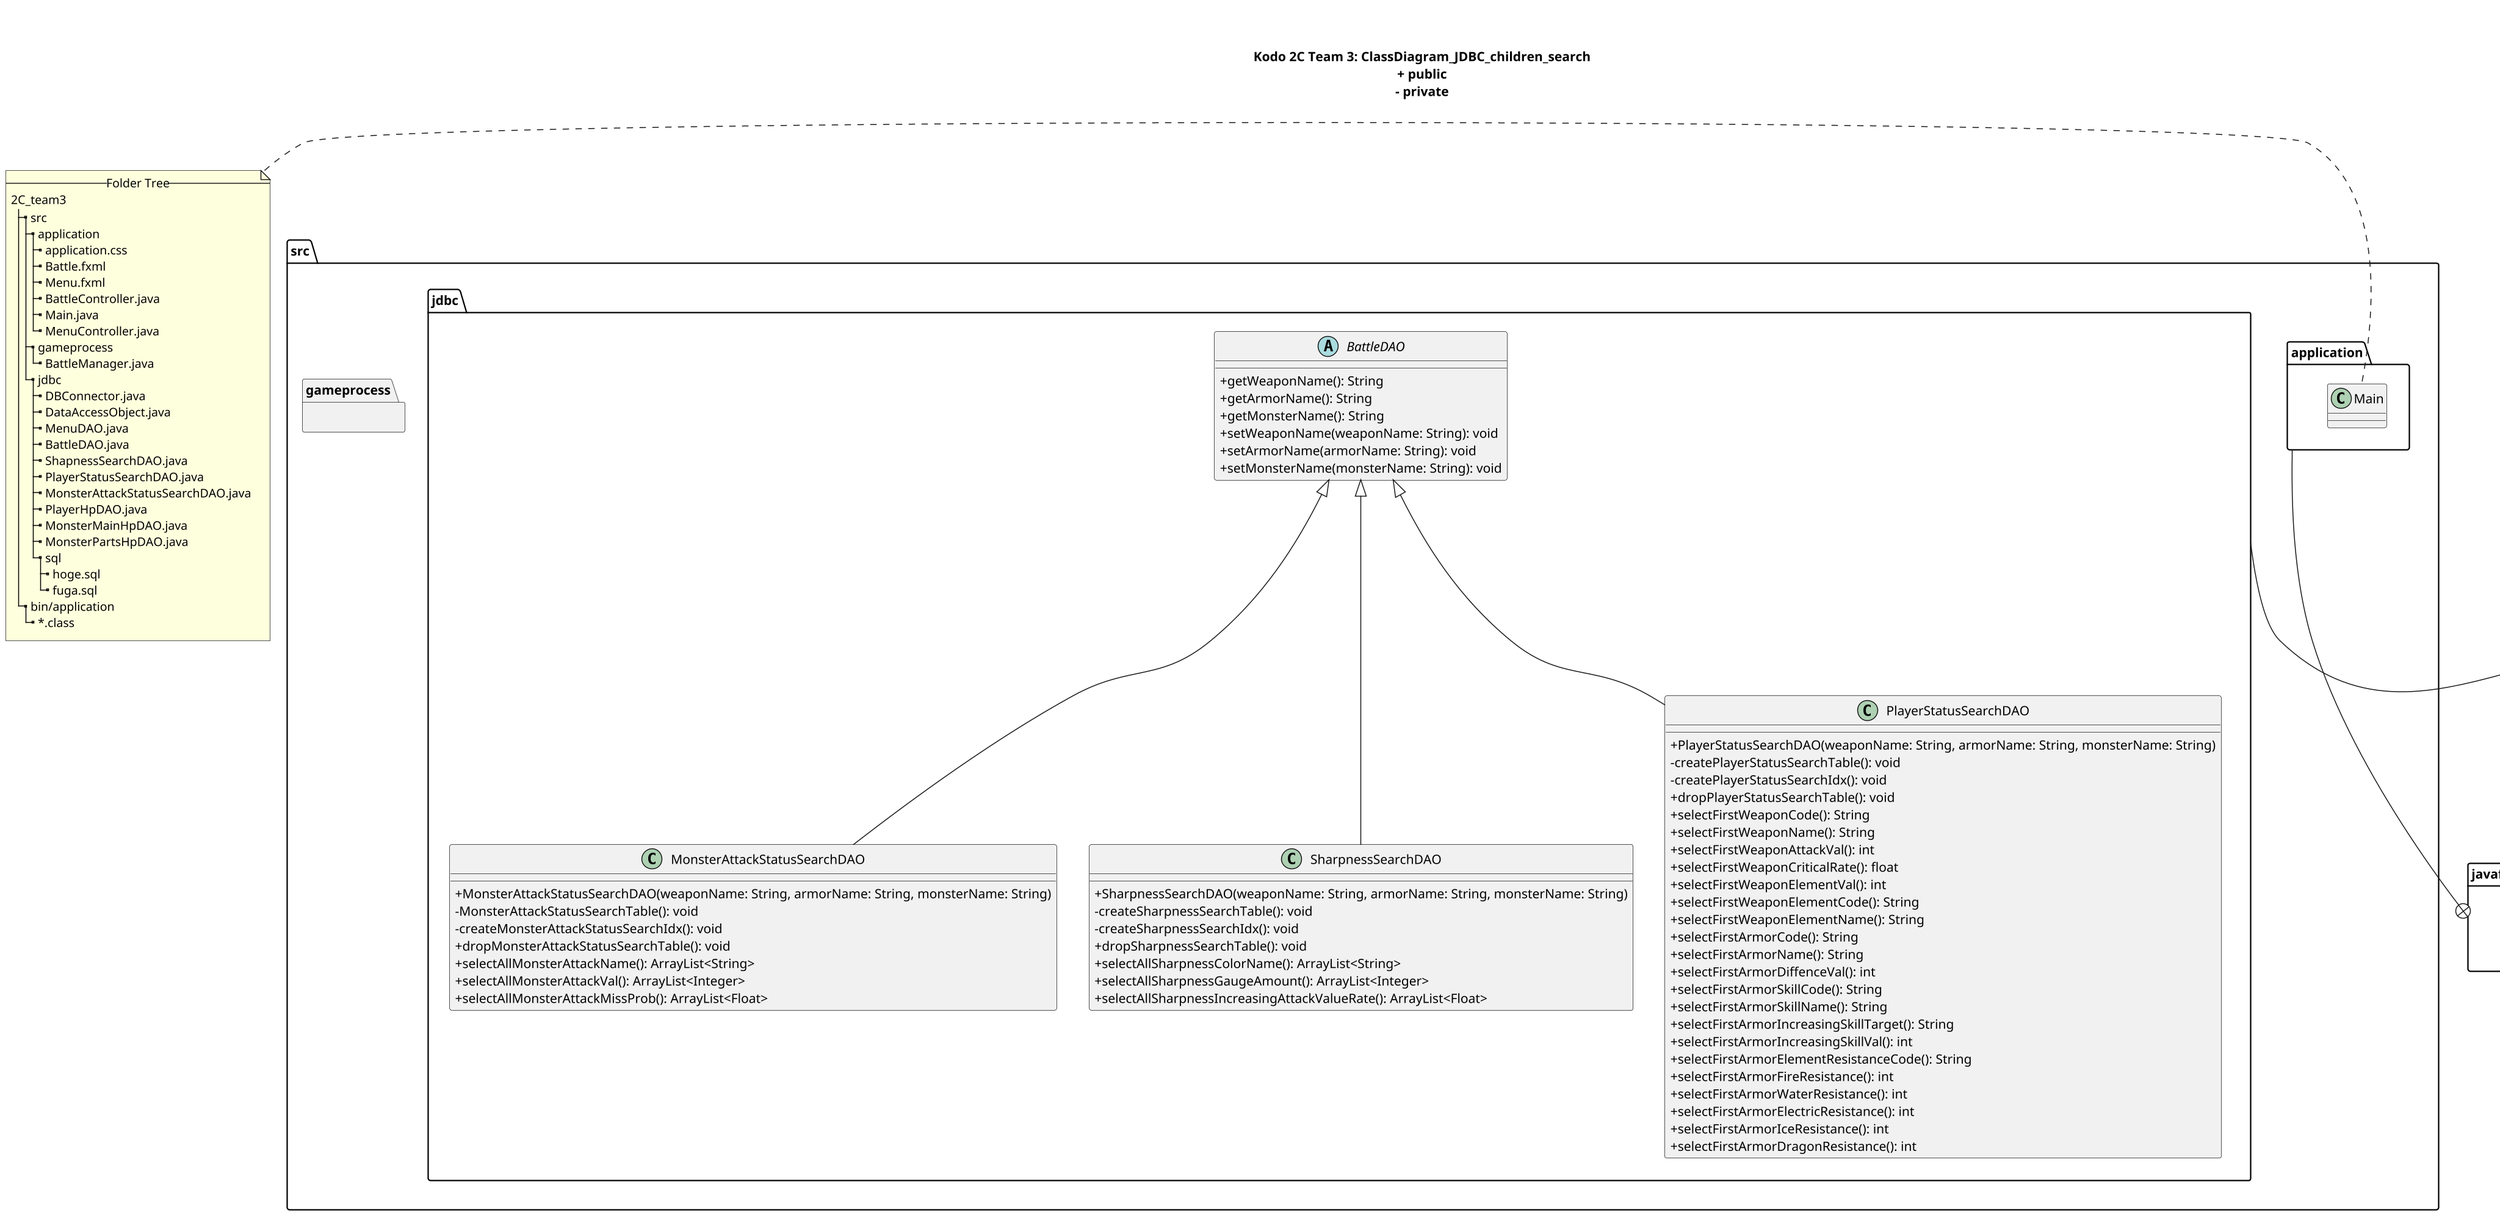 ' @file      ClassDiagram_JDBC_children_search.pu
' @brief     クラス図出力用のファイル
' @note      高度情報演習2C 後半 木村教授担当分 Team3
' @auther    AL18036 Kataoka Nagi
' @date      2020-12-30 19:01:06
' $Version   1.2
' $Revision  1.2
' @par       編集：create*Idx()の仮組の作成
' @note      java -jar plantuml.jar -graphvizdot C:\Graphviz\bin\dot.exe ClassDiagram_JDBC_children_search.pu -charset UTF-8
' @see       https://qiita.com/opengl-8080/items/98c510b8ca060bdd2ea3

''''''''''''''''''''''''''''''''''''''''''''''''''''''''''''''''''''''''''''''''

@startuml ./ClassDiagram_JDBC_children_search.png
scale 1.5
skinparam DefaultFontName メイリオ
' 可視性の変更
skinparam classAttributeIconSize 0

''''''''''''''''''''''''''''''''''''''''''''''''''

header 
Team 3 : AL18036 Kataoka Nagi
2020-12-30 18:39:02
修正：DAOの部分を削除（他の図と重複するため）
end header

''''''''''''''''''''''''''''''''''''''''''''''''''

title
**Kodo 2C Team 3: ClassDiagram_JDBC_children_search**
+ public
~- private
end title
' __static__

''''''''''''''''''''''''''''''''''''''''''''''''''''''''''''''''''''''''''''''''

package src {
  package src.application {
    class Main
  }
  package src.gameprocess {
  }
  package src.jdbc {
  }
}

''''''''''''''''''''''''''''''''''''''''''''''''''''''''''''''''''''''''''''''''

note left
  --Folder Tree--
  2C_team3
  |_ src
    |_ application
      |_ application.css
      |_ Battle.fxml
      |_ Menu.fxml
      |_ BattleController.java
      |_ Main.java
      |_ MenuController.java
    |_ gameprocess
      |_ BattleManager.java
    |_ jdbc
      |_ DBConnector.java
      |_ DataAccessObject.java
      |_ MenuDAO.java
      |_ BattleDAO.java
      |_ ShapnessSearchDAO.java
      |_ PlayerStatusSearchDAO.java
      |_ MonsterAttackStatusSearchDAO.java
      |_ PlayerHpDAO.java
      |_ MonsterMainHpDAO.java
      |_ MonsterPartsHpDAO.java
      |_ sql
        |_ hoge.sql
        |_ fuga.sql
  |_ bin/application
    |_ ~*.class
end note

''''''''''''''''''''''''''''''''''''''''''''''''''''''''''''''''''''''''''''''''

package java.sql {
}

package javafx {
  class Application
  Interface Initializable
}

src.jdbc --+ java.sql
src.application --+ javafx

''''''''''''''''''''''''''''''''''''''''''''''''''

' @note クラスの命名規則
' @see  https://qiita.com/KeithYokoma/items/ee21fec6a3ebb5d1e9a8

package src.application {
}

' 記事のクラス
  ' class ApplicationController extends Initializable {
  '   - dropDown: ChoiceBox<String>
  '   - textBox: TextField
  '   - button: Button

  '   + initialize(location: URL, resources: ResourceBundle): void
  '   + onClick(event: ActionEvent): void
  '   + getToolType(): ChoiceBox<String>
  '   + setToolType(toolType: ChoiceBox<String>): void
  '   + getInputFile(): TextField
  '   + setInputFile(textBox: TextField): void
  '   + getReference(): Button
  '   + setReference(button: Button): void
  ' }


''''''''''''''''''''''''''''''''''''''''''''''''''

package src.gameprocess {
}

''''''''''''''''''''''''''''''''''''''''''''''''''

package src.jdbc {
  ' @note DAO pattern
  ' @see https://kanda-it-school-kensyu.com/java-jdbc-contents/jj_ch04/jj_0401/
  abstract class BattleDAO {
  + getWeaponName(): String
  + getArmorName(): String
  + getMonsterName(): String
  + setWeaponName(weaponName: String): void
  + setArmorName(armorName: String): void
  + setMonsterName(monsterName: String): void
  }

  class SharpnessSearchDAO extends BattleDAO {
    + SharpnessSearchDAO(weaponName: String, armorName: String, monsterName: String)
    - createSharpnessSearchTable(): void
    - createSharpnessSearchIdx(): void
    + dropSharpnessSearchTable(): void
    + selectAllSharpnessColorName(): ArrayList<String>
    + selectAllSharpnessGaugeAmount(): ArrayList<Integer>
    + selectAllSharpnessIncreasingAttackValueRate(): ArrayList<Float>
  }

  class PlayerStatusSearchDAO extends BattleDAO {
    + PlayerStatusSearchDAO(weaponName: String, armorName: String, monsterName: String)
    - createPlayerStatusSearchTable(): void
    - createPlayerStatusSearchIdx(): void
    + dropPlayerStatusSearchTable(): void
    + selectFirstWeaponCode(): String
    + selectFirstWeaponName(): String
    + selectFirstWeaponAttackVal(): int
    + selectFirstWeaponCriticalRate(): float
    + selectFirstWeaponElementVal(): int
    + selectFirstWeaponElementCode(): String
    + selectFirstWeaponElementName(): String
    + selectFirstArmorCode(): String
    + selectFirstArmorName(): String
    + selectFirstArmorDiffenceVal(): int
    + selectFirstArmorSkillCode(): String
    + selectFirstArmorSkillName(): String
    + selectFirstArmorIncreasingSkillTarget(): String
    + selectFirstArmorIncreasingSkillVal(): int
    + selectFirstArmorElementResistanceCode(): String
    + selectFirstArmorFireResistance(): int
    + selectFirstArmorWaterResistance(): int
    + selectFirstArmorElectricResistance(): int
    + selectFirstArmorIceResistance(): int
    + selectFirstArmorDragonResistance(): int
  }

  class MonsterAttackStatusSearchDAO extends BattleDAO {
    + MonsterAttackStatusSearchDAO(weaponName: String, armorName: String, monsterName: String)
    - MonsterAttackStatusSearchTable(): void
    - createMonsterAttackStatusSearchIdx(): void
    + dropMonsterAttackStatusSearchTable(): void
    + selectAllMonsterAttackName(): ArrayList<String>
    + selectAllMonsterAttackVal(): ArrayList<Integer>
    + selectAllMonsterAttackMissProb(): ArrayList<Float>
  }
}

''''''''''''''''''''''''''''''''''''''''''''''''''''''''''''''''''''''''''''''''

@enduml
